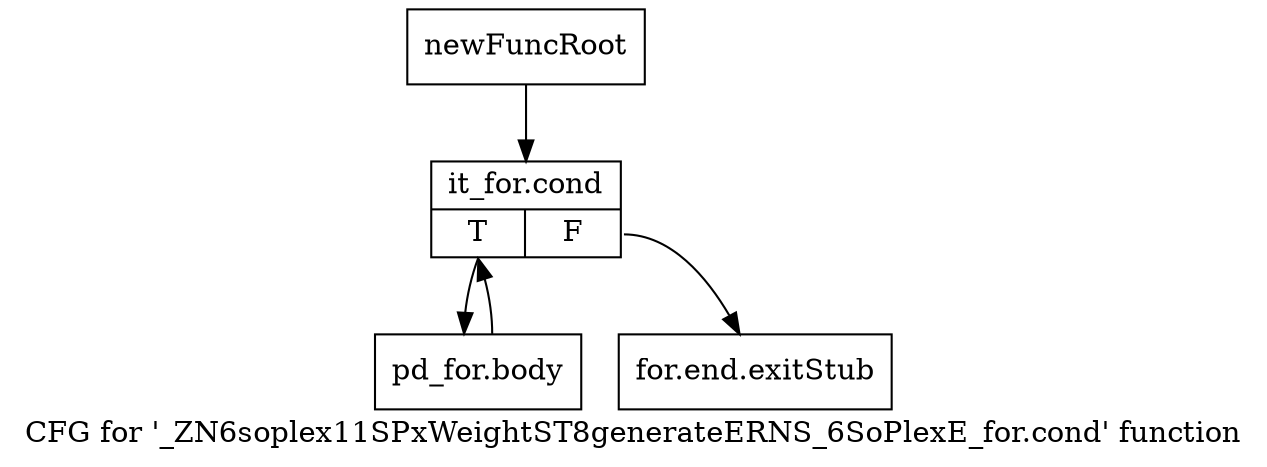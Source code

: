 digraph "CFG for '_ZN6soplex11SPxWeightST8generateERNS_6SoPlexE_for.cond' function" {
	label="CFG for '_ZN6soplex11SPxWeightST8generateERNS_6SoPlexE_for.cond' function";

	Node0x2f538b0 [shape=record,label="{newFuncRoot}"];
	Node0x2f538b0 -> Node0x2f53950;
	Node0x2f53900 [shape=record,label="{for.end.exitStub}"];
	Node0x2f53950 [shape=record,label="{it_for.cond|{<s0>T|<s1>F}}"];
	Node0x2f53950:s0 -> Node0x2f539a0;
	Node0x2f53950:s1 -> Node0x2f53900;
	Node0x2f539a0 [shape=record,label="{pd_for.body}"];
	Node0x2f539a0 -> Node0x2f53950;
}
